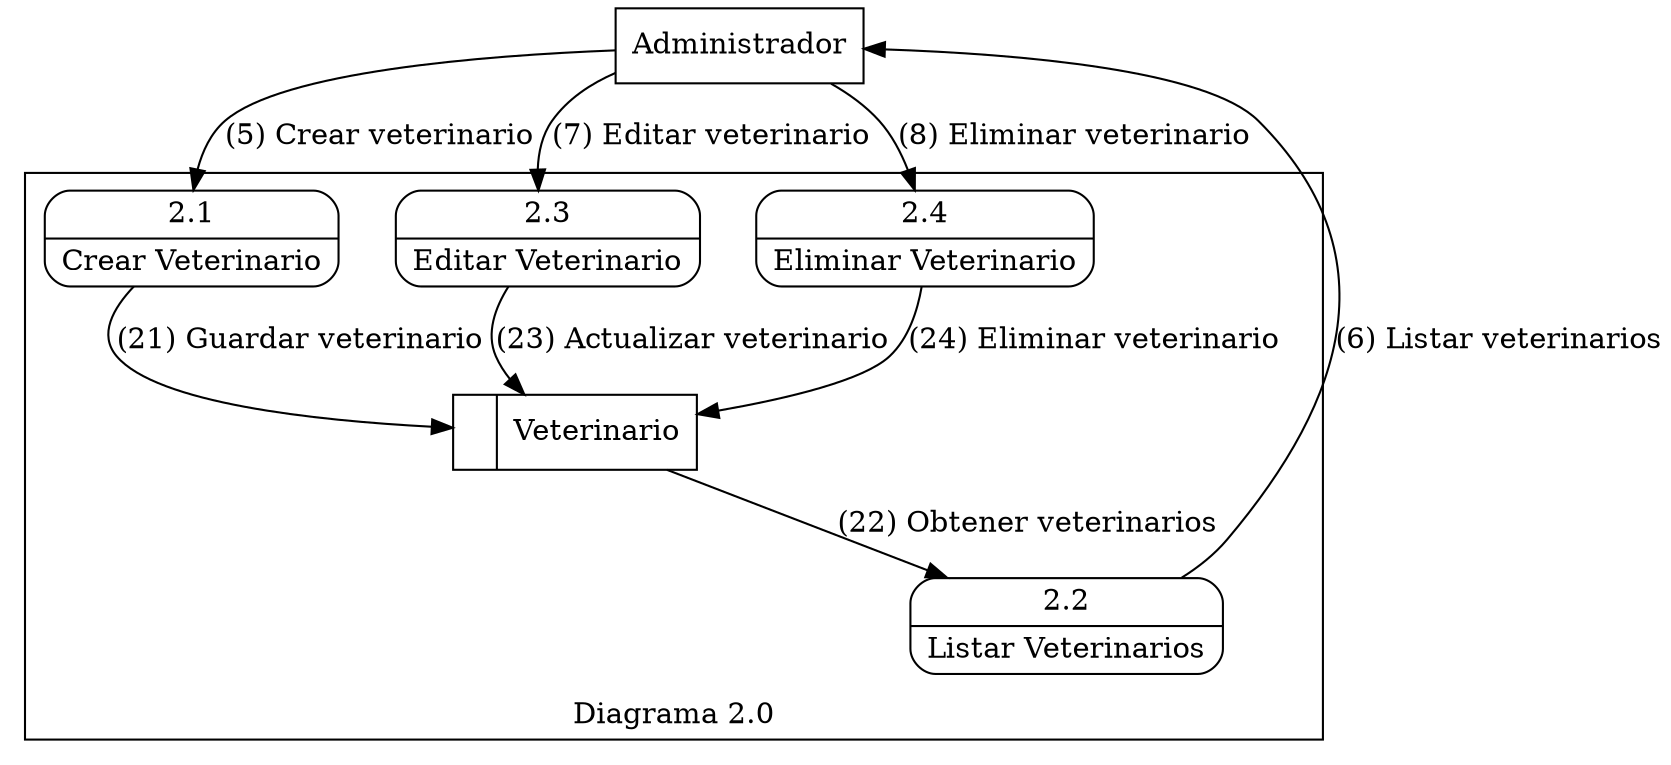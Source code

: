 digraph dfd_vet_level_2_0 {
    node [
        shape=record
    ]

    subgraph external_entities {
        admin [
            label="Administrador"
            shape=box
        ];
    }

    subgraph cluster_system {
        label="Diagrama 2.0";
        labelloc="b";

        process21 [
            label="{<f0>2.1|<f1>Crear Veterinario}"
            shape=Mrecord
        ];
        process22 [
            label="{<f0>2.2|<f1>Listar Veterinarios}"
            shape=Mrecord
        ];
        process23 [
            label="{<f0>2.3|<f1>Editar Veterinario}"
            shape=Mrecord
        ];
        process24 [
            label="{<f0>2.4|<f1>Eliminar Veterinario}"
            shape=Mrecord
        ];

        store20 [
            label="<f0> |<f1> Veterinario"
        ];
    }

    ## Veterinarios:
    admin -> process21 [label="(5) Crear veterinario"]
    process22 -> admin [label="(6) Listar veterinarios"]
    admin -> process23 [label="(7) Editar veterinario"]
    admin -> process24 [label="(8) Eliminar veterinario"]

    process21 -> store20 [label="(21) Guardar veterinario"]
    store20 -> process22 [label="(22) Obtener veterinarios"]
    process23 -> store20 [label="(23) Actualizar veterinario"]
    process24 -> store20 [label="(24) Eliminar veterinario"]
}
